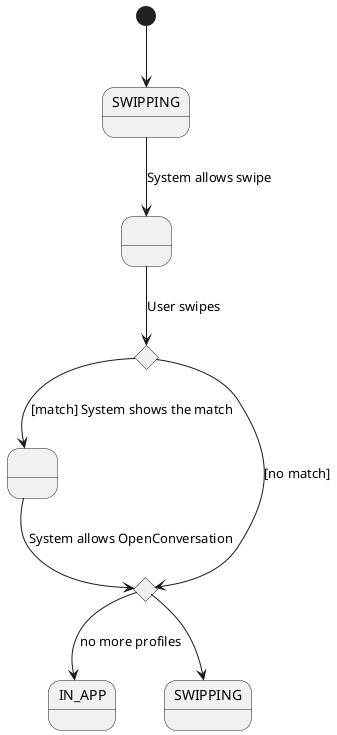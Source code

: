 @startuml

state SWIPPING
state STATE_1 as " "
state isMatch <<choice>>
state SHOW_MATCH_CREATED as " "
state hasMoreProfiles <<choice>>
state IN_APP
state SWIPPING_OUT as "SWIPPING"


[*] --> SWIPPING
SWIPPING --> STATE_1: System allows swipe
STATE_1 --> isMatch : User swipes
isMatch --> SHOW_MATCH_CREATED: [match] System shows the match
isMatch --> hasMoreProfiles: [no match]
SHOW_MATCH_CREATED -->  hasMoreProfiles: System allows OpenConversation
hasMoreProfiles --> IN_APP: no more profiles
hasMoreProfiles --> SWIPPING_OUT


@enduml
